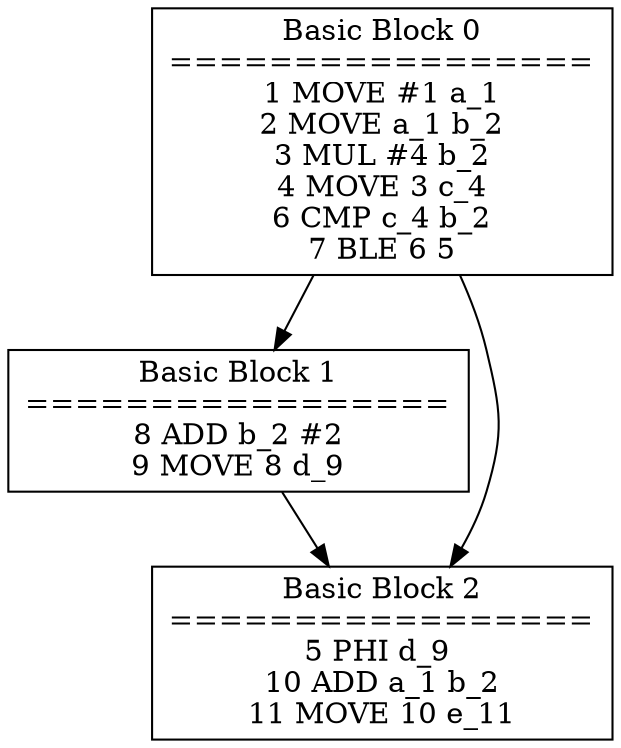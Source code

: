 digraph foo {

"Basic Block 0" [shape=box, label="Basic Block 0
=================
1 MOVE #1 a_1
2 MOVE a_1 b_2
3 MUL #4 b_2
4 MOVE 3 c_4
6 CMP c_4 b_2
7 BLE 6 5
"];
"Basic Block 1" [shape=box, label="Basic Block 1
=================
8 ADD b_2 #2
9 MOVE 8 d_9
"];
"Basic Block 2" [shape=box, label="Basic Block 2
=================
5 PHI d_9 
10 ADD a_1 b_2
11 MOVE 10 e_11
"];

"Basic Block 0" -> "Basic Block 1";
"Basic Block 0" -> "Basic Block 2";
"Basic Block 1" -> "Basic Block 2";

}